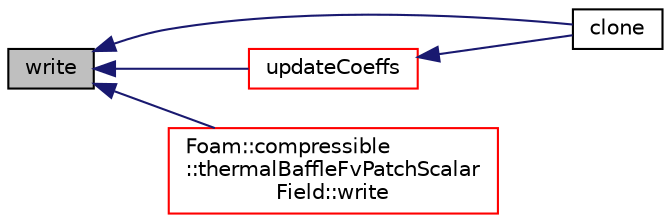 digraph "write"
{
  bgcolor="transparent";
  edge [fontname="Helvetica",fontsize="10",labelfontname="Helvetica",labelfontsize="10"];
  node [fontname="Helvetica",fontsize="10",shape=record];
  rankdir="LR";
  Node1300 [label="write",height=0.2,width=0.4,color="black", fillcolor="grey75", style="filled", fontcolor="black"];
  Node1300 -> Node1301 [dir="back",color="midnightblue",fontsize="10",style="solid",fontname="Helvetica"];
  Node1301 [label="clone",height=0.2,width=0.4,color="black",URL="$a32025.html#a617bc55e78cf53196df9217431e5aa96",tooltip="Construct and return a clone setting internal field reference. "];
  Node1300 -> Node1302 [dir="back",color="midnightblue",fontsize="10",style="solid",fontname="Helvetica"];
  Node1302 [label="updateCoeffs",height=0.2,width=0.4,color="red",URL="$a32025.html#a7e24eafac629d3733181cd942d4c902f",tooltip="Update the coefficients associated with the patch field. "];
  Node1302 -> Node1301 [dir="back",color="midnightblue",fontsize="10",style="solid",fontname="Helvetica"];
  Node1300 -> Node1305 [dir="back",color="midnightblue",fontsize="10",style="solid",fontname="Helvetica"];
  Node1305 [label="Foam::compressible\l::thermalBaffleFvPatchScalar\lField::write",height=0.2,width=0.4,color="red",URL="$a30269.html#a293fdfec8bdfbd5c3913ab4c9f3454ff",tooltip="Write. "];
}
